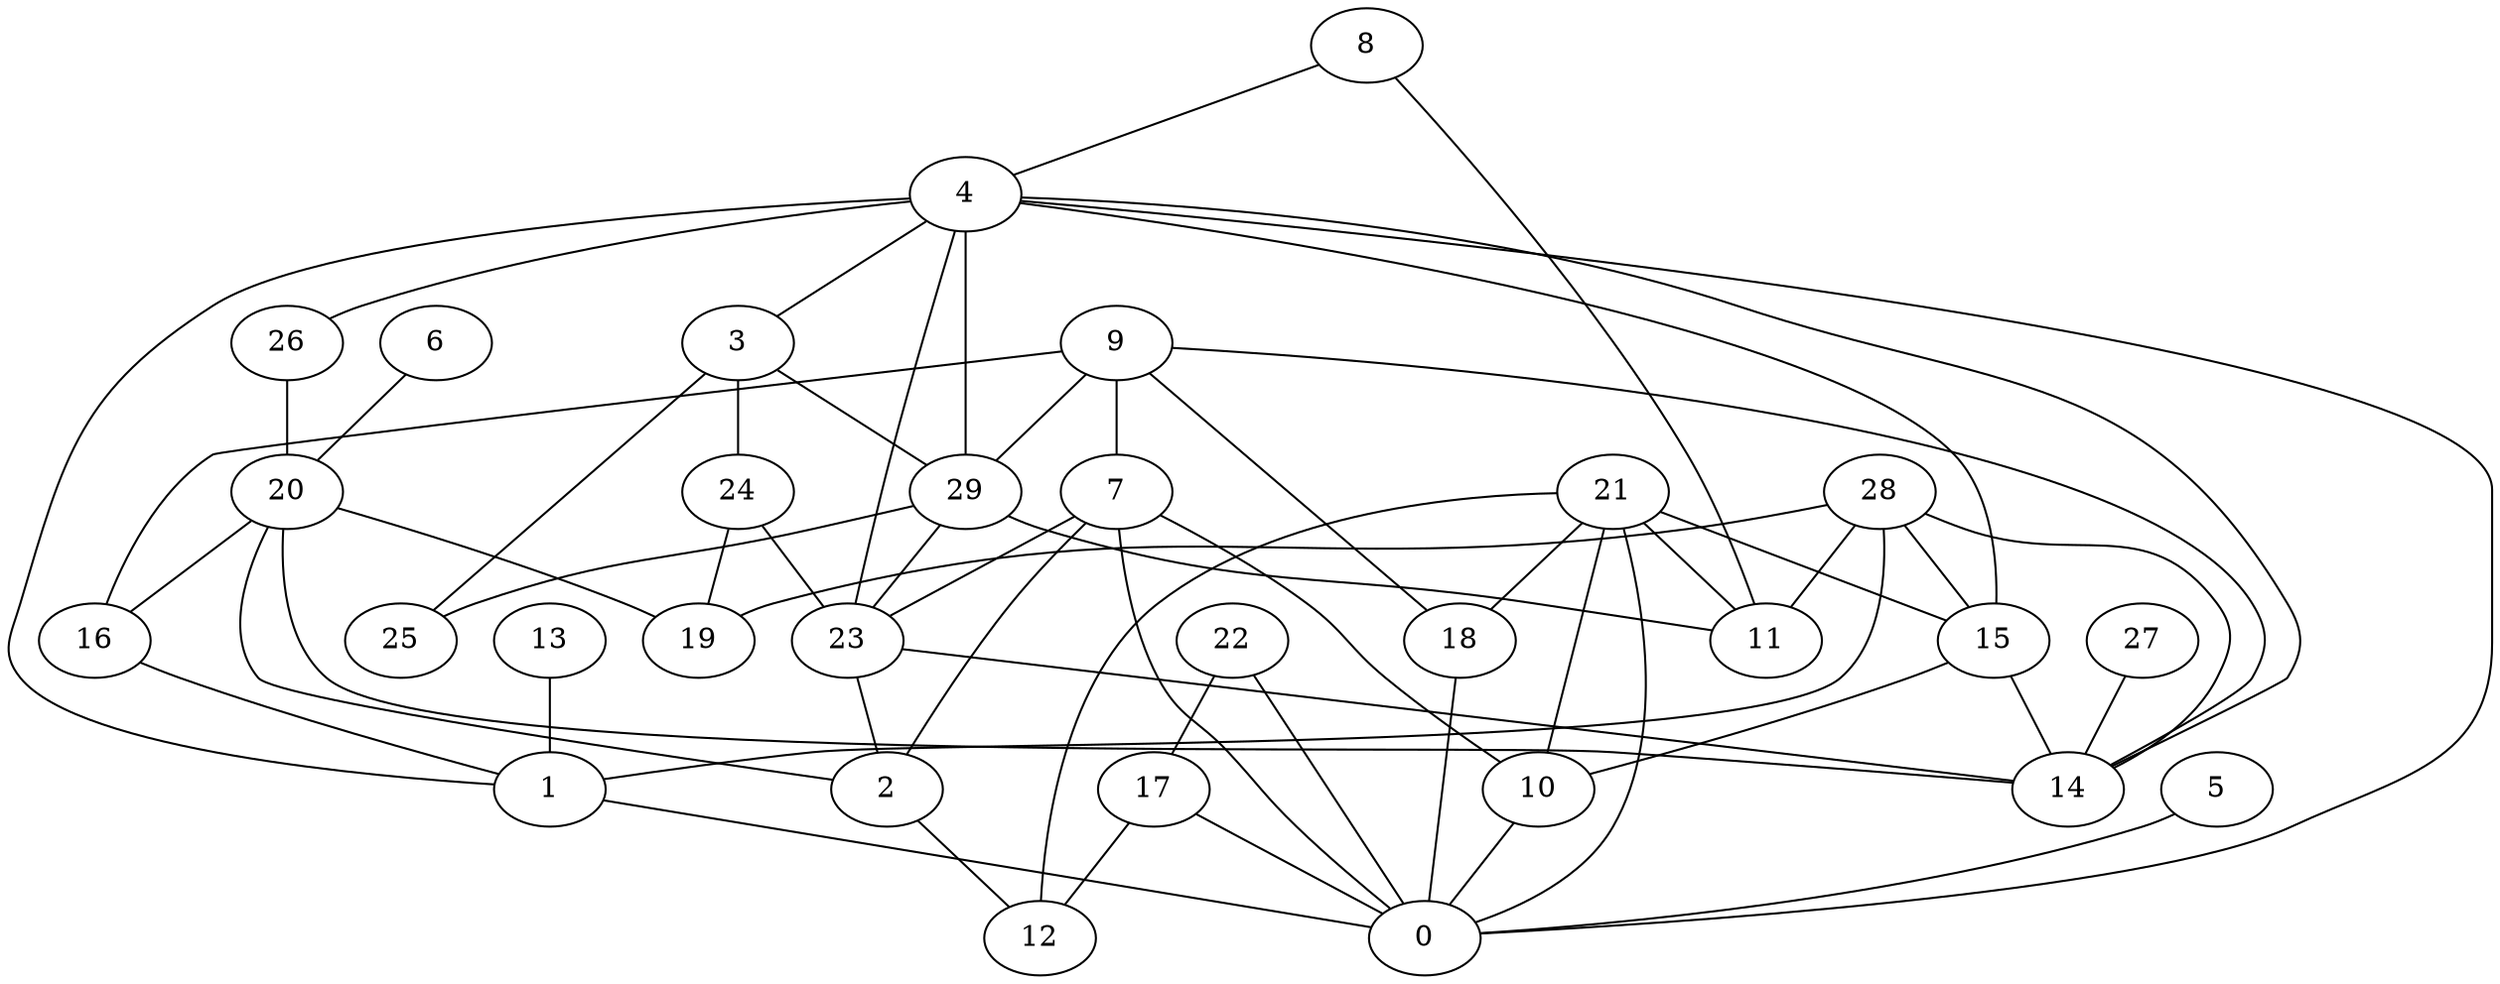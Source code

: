 digraph GG_graph {

subgraph G_graph {
edge [color = black]
"28" -> "15" [dir = none]
"26" -> "20" [dir = none]
"16" -> "1" [dir = none]
"6" -> "20" [dir = none]
"3" -> "25" [dir = none]
"3" -> "24" [dir = none]
"22" -> "17" [dir = none]
"22" -> "0" [dir = none]
"1" -> "0" [dir = none]
"9" -> "7" [dir = none]
"9" -> "14" [dir = none]
"13" -> "1" [dir = none]
"15" -> "10" [dir = none]
"15" -> "14" [dir = none]
"29" -> "11" [dir = none]
"20" -> "16" [dir = none]
"24" -> "23" [dir = none]
"24" -> "19" [dir = none]
"4" -> "29" [dir = none]
"4" -> "15" [dir = none]
"4" -> "0" [dir = none]
"4" -> "3" [dir = none]
"5" -> "0" [dir = none]
"21" -> "18" [dir = none]
"21" -> "0" [dir = none]
"23" -> "2" [dir = none]
"2" -> "12" [dir = none]
"27" -> "14" [dir = none]
"8" -> "4" [dir = none]
"28" -> "19" [dir = none]
"28" -> "14" [dir = none]
"9" -> "18" [dir = none]
"18" -> "0" [dir = none]
"28" -> "11" [dir = none]
"17" -> "12" [dir = none]
"4" -> "26" [dir = none]
"7" -> "2" [dir = none]
"17" -> "0" [dir = none]
"10" -> "0" [dir = none]
"29" -> "25" [dir = none]
"7" -> "23" [dir = none]
"21" -> "10" [dir = none]
"28" -> "1" [dir = none]
"4" -> "14" [dir = none]
"29" -> "23" [dir = none]
"20" -> "14" [dir = none]
"4" -> "23" [dir = none]
"21" -> "12" [dir = none]
"7" -> "10" [dir = none]
"21" -> "11" [dir = none]
"21" -> "15" [dir = none]
"20" -> "2" [dir = none]
"20" -> "19" [dir = none]
"3" -> "29" [dir = none]
"7" -> "0" [dir = none]
"9" -> "29" [dir = none]
"4" -> "1" [dir = none]
"9" -> "16" [dir = none]
"8" -> "11" [dir = none]
"23" -> "14" [dir = none]
}

}
